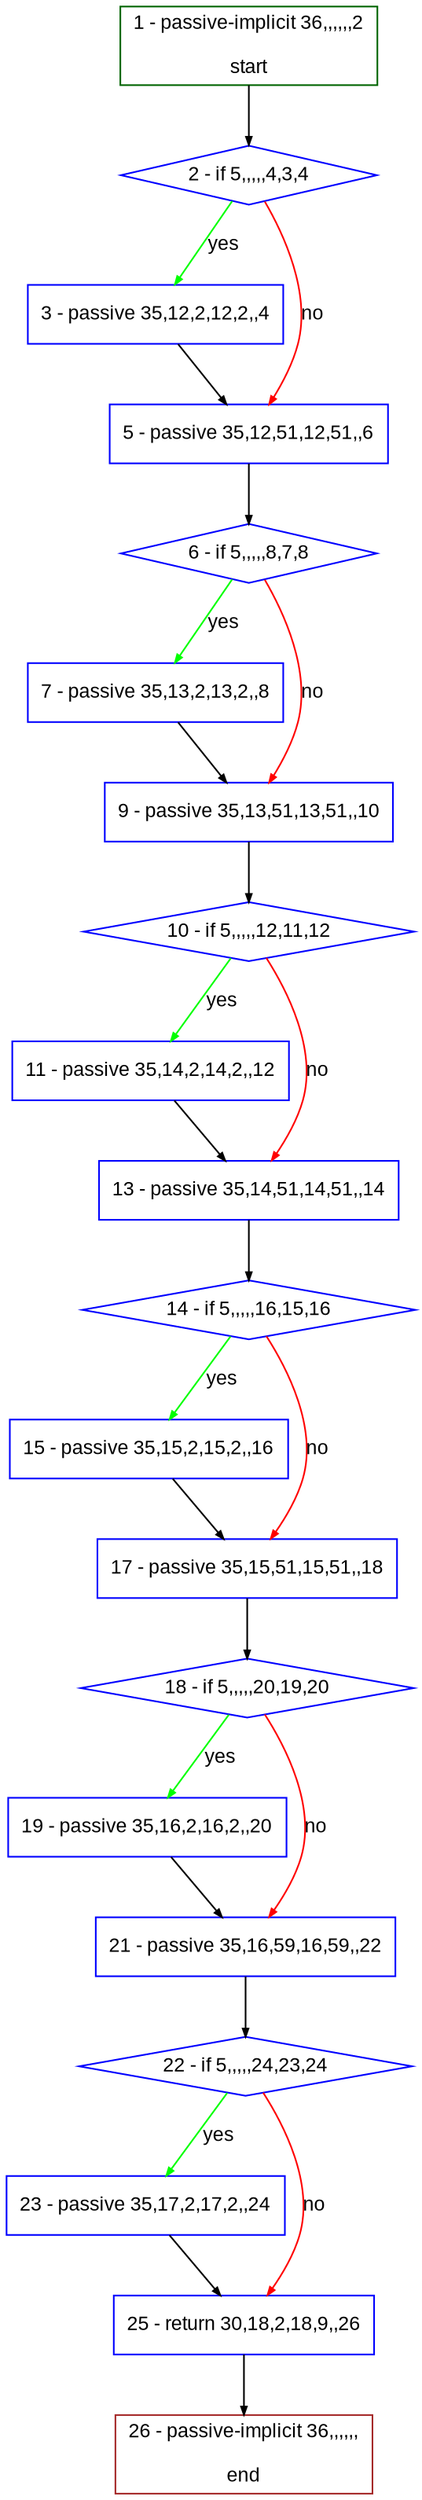 digraph "" {
  graph [bgcolor="white", fillcolor="#FFFFCC", pack="true", packmode="clust", fontname="Arial", label="", fontsize="12", compound="true", style="rounded,filled"];
  node [node_initialized="no", fillcolor="white", fontname="Arial", label="", color="grey", fontsize="12", fixedsize="false", compound="true", shape="rectangle", style="filled"];
  edge [arrowtail="none", lhead="", fontcolor="black", fontname="Arial", label="", color="black", fontsize="12", arrowhead="normal", arrowsize="0.5", compound="true", ltail="", dir="forward"];
  __N1 [fillcolor="#ffffff", label="2 - if 5,,,,,4,3,4", color="#0000ff", shape="diamond", style="filled"];
  __N2 [fillcolor="#ffffff", label="1 - passive-implicit 36,,,,,,2\n\nstart", color="#006400", shape="box", style="filled"];
  __N3 [fillcolor="#ffffff", label="3 - passive 35,12,2,12,2,,4", color="#0000ff", shape="box", style="filled"];
  __N4 [fillcolor="#ffffff", label="5 - passive 35,12,51,12,51,,6", color="#0000ff", shape="box", style="filled"];
  __N5 [fillcolor="#ffffff", label="6 - if 5,,,,,8,7,8", color="#0000ff", shape="diamond", style="filled"];
  __N6 [fillcolor="#ffffff", label="7 - passive 35,13,2,13,2,,8", color="#0000ff", shape="box", style="filled"];
  __N7 [fillcolor="#ffffff", label="9 - passive 35,13,51,13,51,,10", color="#0000ff", shape="box", style="filled"];
  __N8 [fillcolor="#ffffff", label="10 - if 5,,,,,12,11,12", color="#0000ff", shape="diamond", style="filled"];
  __N9 [fillcolor="#ffffff", label="11 - passive 35,14,2,14,2,,12", color="#0000ff", shape="box", style="filled"];
  __N10 [fillcolor="#ffffff", label="13 - passive 35,14,51,14,51,,14", color="#0000ff", shape="box", style="filled"];
  __N11 [fillcolor="#ffffff", label="14 - if 5,,,,,16,15,16", color="#0000ff", shape="diamond", style="filled"];
  __N12 [fillcolor="#ffffff", label="15 - passive 35,15,2,15,2,,16", color="#0000ff", shape="box", style="filled"];
  __N13 [fillcolor="#ffffff", label="17 - passive 35,15,51,15,51,,18", color="#0000ff", shape="box", style="filled"];
  __N14 [fillcolor="#ffffff", label="18 - if 5,,,,,20,19,20", color="#0000ff", shape="diamond", style="filled"];
  __N15 [fillcolor="#ffffff", label="19 - passive 35,16,2,16,2,,20", color="#0000ff", shape="box", style="filled"];
  __N16 [fillcolor="#ffffff", label="21 - passive 35,16,59,16,59,,22", color="#0000ff", shape="box", style="filled"];
  __N17 [fillcolor="#ffffff", label="22 - if 5,,,,,24,23,24", color="#0000ff", shape="diamond", style="filled"];
  __N18 [fillcolor="#ffffff", label="23 - passive 35,17,2,17,2,,24", color="#0000ff", shape="box", style="filled"];
  __N19 [fillcolor="#ffffff", label="25 - return 30,18,2,18,9,,26", color="#0000ff", shape="box", style="filled"];
  __N20 [fillcolor="#ffffff", label="26 - passive-implicit 36,,,,,,\n\nend", color="#a52a2a", shape="box", style="filled"];
  __N2 -> __N1 [arrowtail="none", color="#000000", label="", arrowhead="normal", dir="forward"];
  __N1 -> __N3 [arrowtail="none", color="#00ff00", label="yes", arrowhead="normal", dir="forward"];
  __N1 -> __N4 [arrowtail="none", color="#ff0000", label="no", arrowhead="normal", dir="forward"];
  __N3 -> __N4 [arrowtail="none", color="#000000", label="", arrowhead="normal", dir="forward"];
  __N4 -> __N5 [arrowtail="none", color="#000000", label="", arrowhead="normal", dir="forward"];
  __N5 -> __N6 [arrowtail="none", color="#00ff00", label="yes", arrowhead="normal", dir="forward"];
  __N5 -> __N7 [arrowtail="none", color="#ff0000", label="no", arrowhead="normal", dir="forward"];
  __N6 -> __N7 [arrowtail="none", color="#000000", label="", arrowhead="normal", dir="forward"];
  __N7 -> __N8 [arrowtail="none", color="#000000", label="", arrowhead="normal", dir="forward"];
  __N8 -> __N9 [arrowtail="none", color="#00ff00", label="yes", arrowhead="normal", dir="forward"];
  __N8 -> __N10 [arrowtail="none", color="#ff0000", label="no", arrowhead="normal", dir="forward"];
  __N9 -> __N10 [arrowtail="none", color="#000000", label="", arrowhead="normal", dir="forward"];
  __N10 -> __N11 [arrowtail="none", color="#000000", label="", arrowhead="normal", dir="forward"];
  __N11 -> __N12 [arrowtail="none", color="#00ff00", label="yes", arrowhead="normal", dir="forward"];
  __N11 -> __N13 [arrowtail="none", color="#ff0000", label="no", arrowhead="normal", dir="forward"];
  __N12 -> __N13 [arrowtail="none", color="#000000", label="", arrowhead="normal", dir="forward"];
  __N13 -> __N14 [arrowtail="none", color="#000000", label="", arrowhead="normal", dir="forward"];
  __N14 -> __N15 [arrowtail="none", color="#00ff00", label="yes", arrowhead="normal", dir="forward"];
  __N14 -> __N16 [arrowtail="none", color="#ff0000", label="no", arrowhead="normal", dir="forward"];
  __N15 -> __N16 [arrowtail="none", color="#000000", label="", arrowhead="normal", dir="forward"];
  __N16 -> __N17 [arrowtail="none", color="#000000", label="", arrowhead="normal", dir="forward"];
  __N17 -> __N18 [arrowtail="none", color="#00ff00", label="yes", arrowhead="normal", dir="forward"];
  __N17 -> __N19 [arrowtail="none", color="#ff0000", label="no", arrowhead="normal", dir="forward"];
  __N18 -> __N19 [arrowtail="none", color="#000000", label="", arrowhead="normal", dir="forward"];
  __N19 -> __N20 [arrowtail="none", color="#000000", label="", arrowhead="normal", dir="forward"];
}
